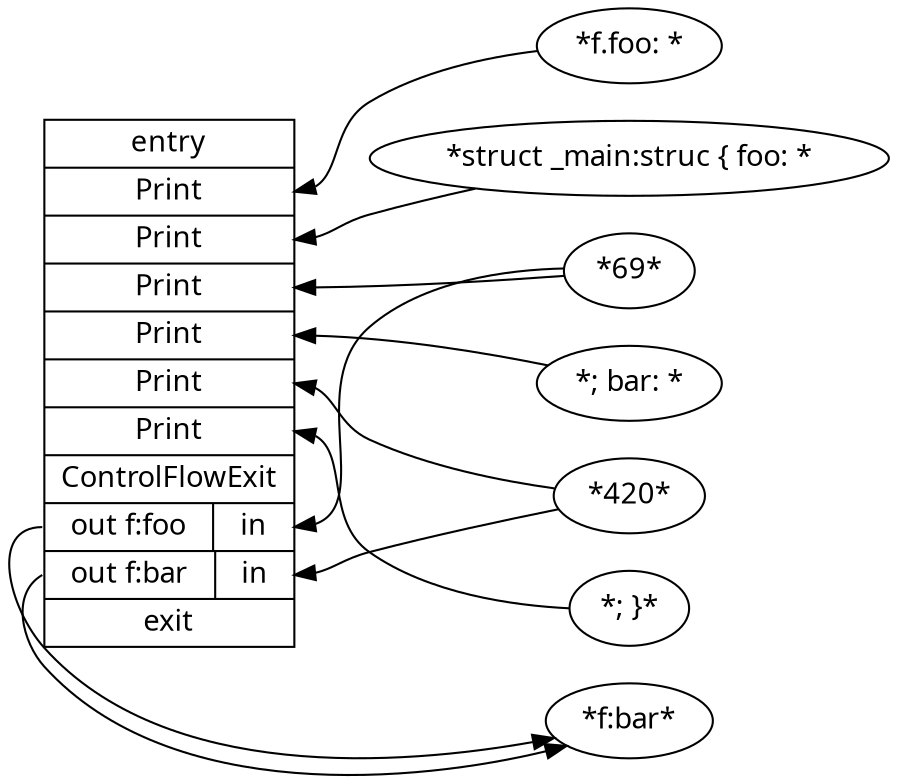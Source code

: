 digraph PRGControlFlowTrace {
    node [fontname="Handlee"];
    edge [constraint=false];
    rankdir=LR;

    g_f:foo [label="*f:foo*"]
    g_f:bar [label="*f:bar*"]
    block0 [label="<start>entry|<op0>Print|<op1>Print|<op2>Print|<op3>Print|<op4>Print|<op5>Print|<op6>ControlFlowExit|{<gsb7>out f:foo|<op7>in}|{<gsb8>out f:bar|<op8>in}|<end>exit",shape=record]
    ge_0 [label="*f.foo: *"]
    ge_0 -> block0:op0
    ge_1 [label="*struct _main:struc { foo: *"]
    ge_1 -> block0:op1
    ge_2 [label="*69*"]
    ge_2 -> block0:op2
    ge_3 [label="*; bar: *"]
    ge_3 -> block0:op3
    ge_4 [label="*420*"]
    ge_4 -> block0:op4
    ge_5 [label="*; }*"]
    ge_5 -> block0:op5
    ge_2 -> block0:op7
    block0:gsb7 -> g_f:foo
    ge_4 -> block0:op8
    block0:gsb8 -> g_f:bar

    block0 -> g_f[weight=100,style=invis,constraint=true];
    block0 -> ge_0[weight=100,style=invis,constraint=true];
    block0 -> ge_1[weight=100,style=invis,constraint=true];
    block0 -> ge_2[weight=100,style=invis,constraint=true];
    block0 -> ge_3[weight=100,style=invis,constraint=true];
    block0 -> ge_4[weight=100,style=invis,constraint=true];
    block0 -> ge_5[weight=100,style=invis,constraint=true];
}